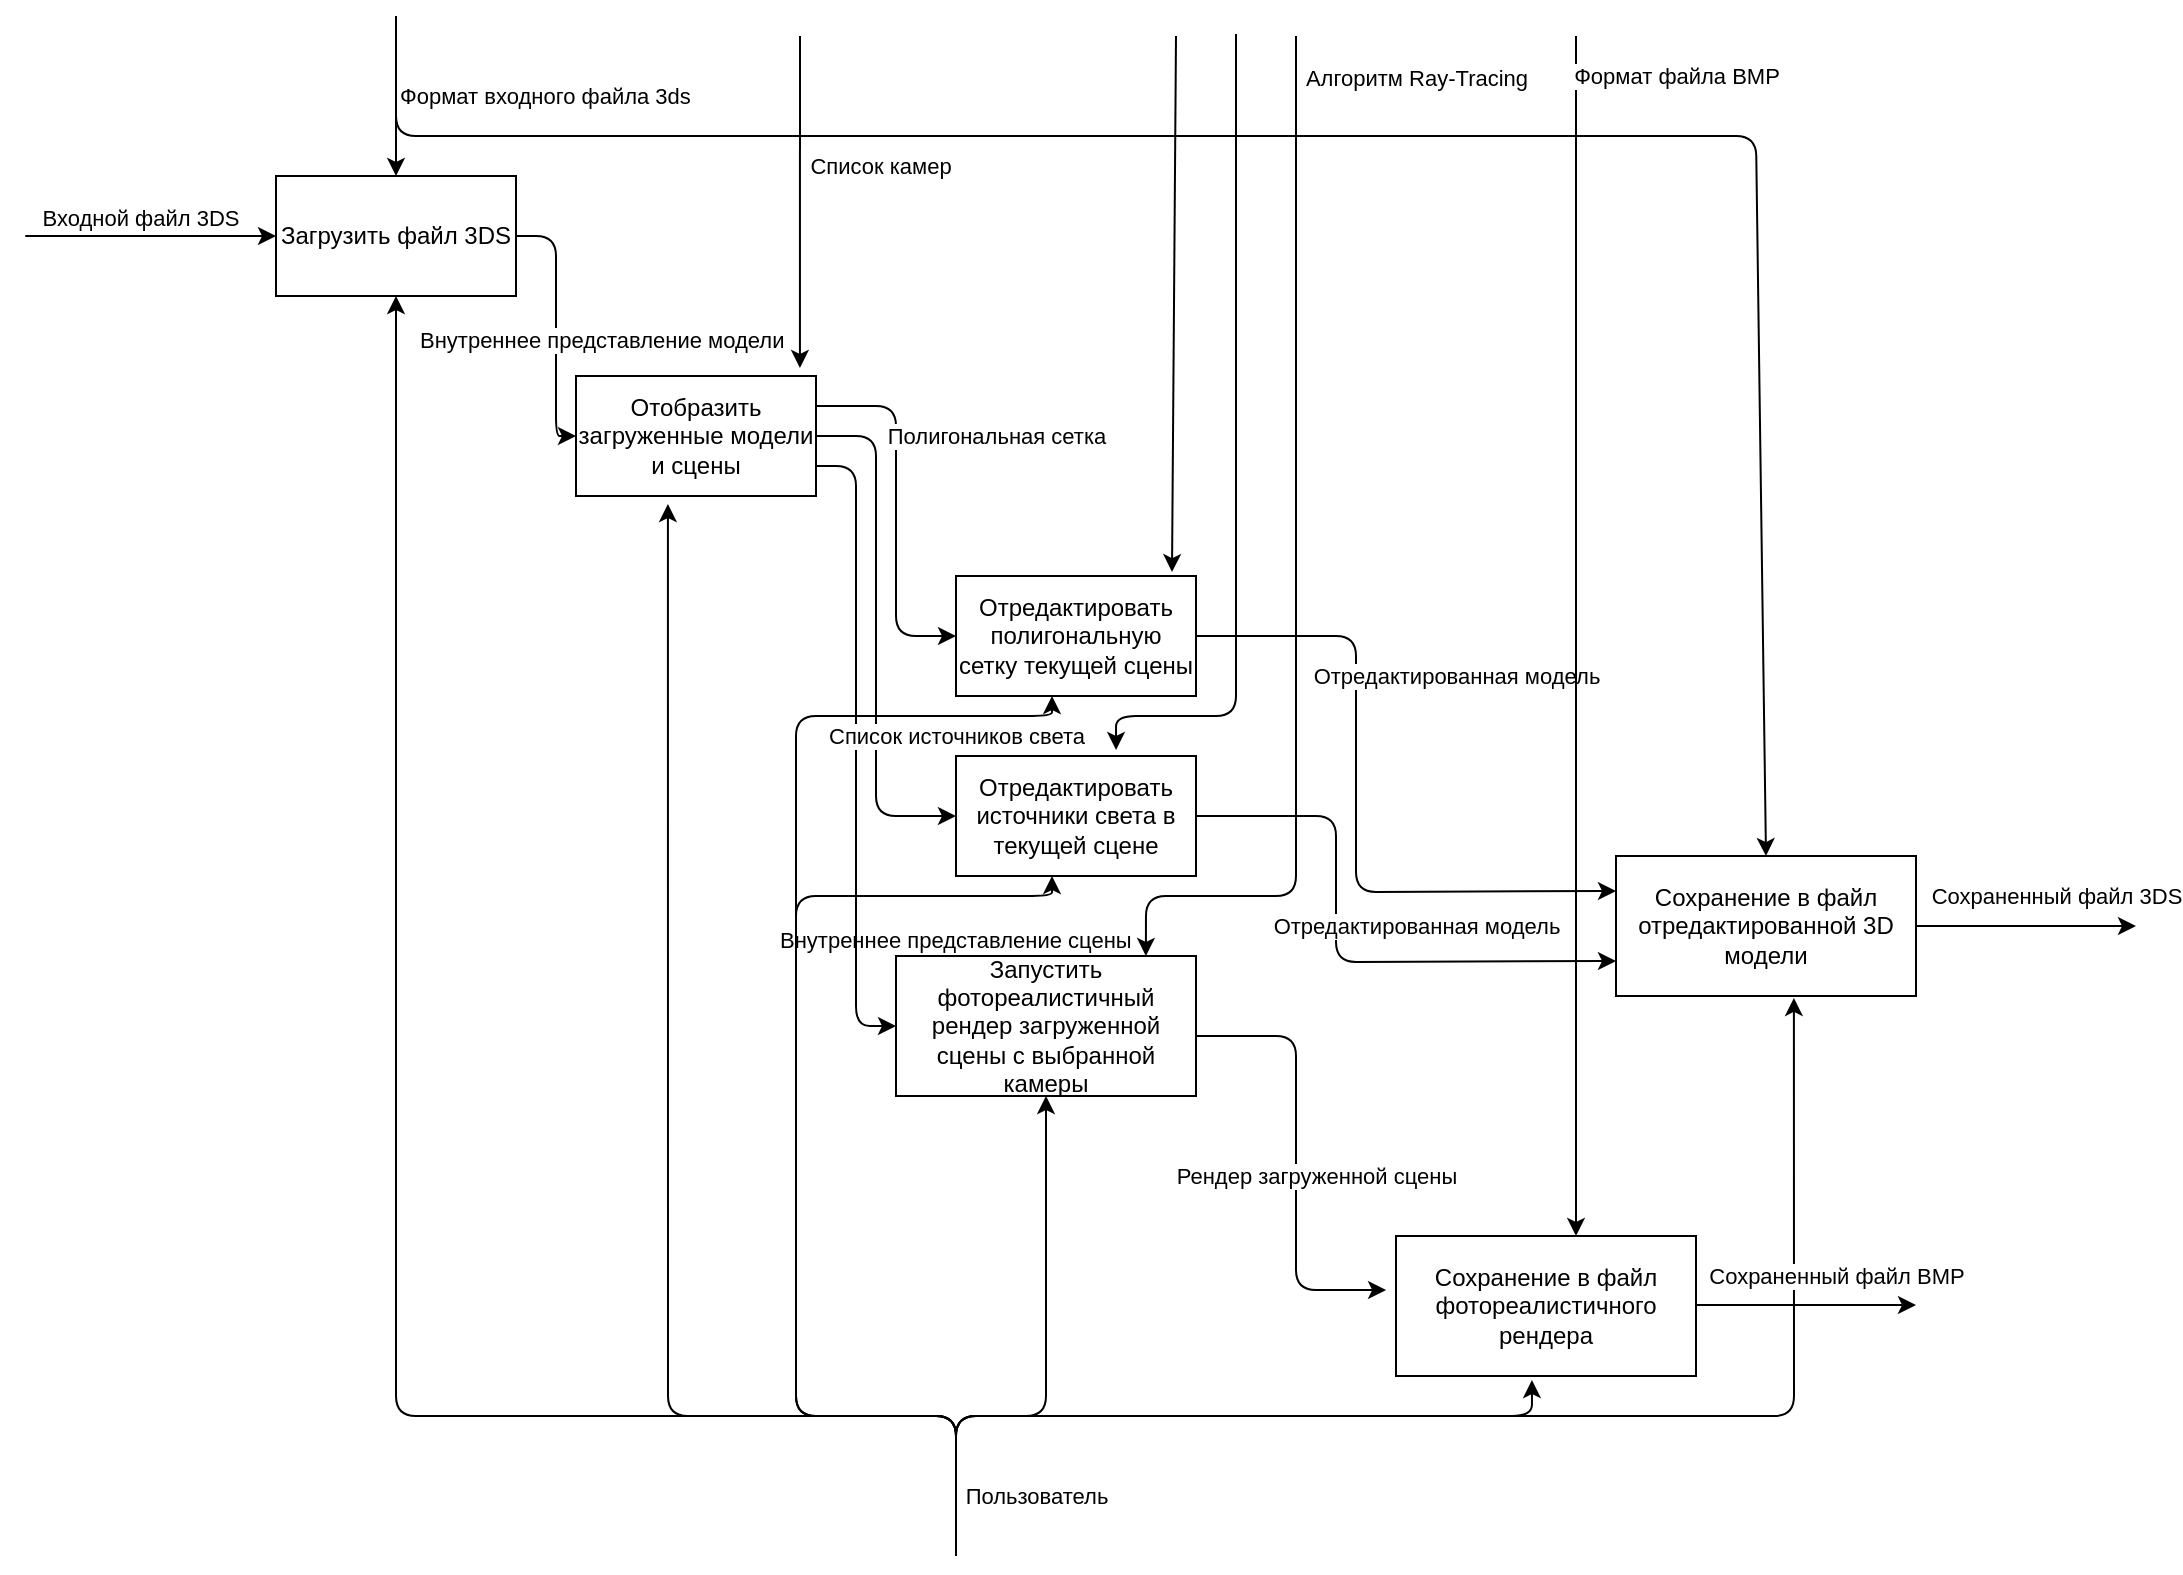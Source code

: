 <mxfile version="14.6.13" type="device"><diagram id="DJ9W40xkKcV7SykQopQK" name="Page-1"><mxGraphModel dx="1422" dy="763" grid="1" gridSize="10" guides="1" tooltips="1" connect="1" arrows="1" fold="1" page="1" pageScale="1" pageWidth="827" pageHeight="1169" math="0" shadow="0"><root><mxCell id="0"/><mxCell id="1" parent="0"/><mxCell id="JwcJQyrfDJyi_tzBj11K-1" value="Загрузить файл 3DS" style="rounded=0;whiteSpace=wrap;html=1;" vertex="1" parent="1"><mxGeometry x="140" y="100" width="120" height="60" as="geometry"/></mxCell><mxCell id="JwcJQyrfDJyi_tzBj11K-2" value="Отобразить загруженные модели и сцены" style="rounded=0;whiteSpace=wrap;html=1;" vertex="1" parent="1"><mxGeometry x="290" y="200" width="120" height="60" as="geometry"/></mxCell><mxCell id="JwcJQyrfDJyi_tzBj11K-3" value="&lt;div&gt;Отредактировать&lt;/div&gt;&lt;div&gt;полигональную сетку текущей сцены&lt;/div&gt;" style="rounded=0;whiteSpace=wrap;html=1;" vertex="1" parent="1"><mxGeometry x="480" y="300" width="120" height="60" as="geometry"/></mxCell><mxCell id="JwcJQyrfDJyi_tzBj11K-4" value="&lt;div&gt;Отредактировать&lt;/div&gt;&lt;div&gt;источники света в текущей сцене&lt;/div&gt;" style="rounded=0;whiteSpace=wrap;html=1;" vertex="1" parent="1"><mxGeometry x="480" y="390" width="120" height="60" as="geometry"/></mxCell><mxCell id="JwcJQyrfDJyi_tzBj11K-5" value="Запустить фотореалистичный&lt;br&gt;рендер загруженной сцены с выбранной камеры" style="rounded=0;whiteSpace=wrap;html=1;" vertex="1" parent="1"><mxGeometry x="450" y="490" width="150" height="70" as="geometry"/></mxCell><mxCell id="JwcJQyrfDJyi_tzBj11K-7" value="Сохранение в файл фотореалистичного рендера" style="rounded=0;whiteSpace=wrap;html=1;" vertex="1" parent="1"><mxGeometry x="700" y="630" width="150" height="70" as="geometry"/></mxCell><mxCell id="JwcJQyrfDJyi_tzBj11K-8" value="Сохранение в файл отредактированной 3D модели " style="rounded=0;whiteSpace=wrap;html=1;" vertex="1" parent="1"><mxGeometry x="810" y="440" width="150" height="70" as="geometry"/></mxCell><mxCell id="JwcJQyrfDJyi_tzBj11K-9" value="Формат входного файла 3ds" style="endArrow=classic;html=1;entryX=0.5;entryY=0;entryDx=0;entryDy=0;align=left;" edge="1" parent="1" target="JwcJQyrfDJyi_tzBj11K-1"><mxGeometry width="50" height="50" relative="1" as="geometry"><mxPoint x="200" y="20" as="sourcePoint"/><mxPoint x="230" y="370" as="targetPoint"/><Array as="points"/></mxGeometry></mxCell><mxCell id="JwcJQyrfDJyi_tzBj11K-10" value="Входной файл 3DS" style="endArrow=classic;html=1;entryX=0;entryY=0.5;entryDx=0;entryDy=0;align=center;verticalAlign=bottom;" edge="1" parent="1" target="JwcJQyrfDJyi_tzBj11K-1"><mxGeometry x="0.091" width="50" height="50" relative="1" as="geometry"><mxPoint x="30" y="130" as="sourcePoint"/><mxPoint x="210" y="110" as="targetPoint"/><Array as="points"><mxPoint x="10" y="130"/><mxPoint x="30" y="130"/></Array><mxPoint as="offset"/></mxGeometry></mxCell><mxCell id="JwcJQyrfDJyi_tzBj11K-11" value="" style="endArrow=classic;html=1;align=center;exitX=1;exitY=0.5;exitDx=0;exitDy=0;entryX=0;entryY=0.5;entryDx=0;entryDy=0;" edge="1" parent="1" source="JwcJQyrfDJyi_tzBj11K-1" target="JwcJQyrfDJyi_tzBj11K-2"><mxGeometry width="50" height="50" relative="1" as="geometry"><mxPoint x="180" y="420" as="sourcePoint"/><mxPoint x="350" y="130" as="targetPoint"/><Array as="points"><mxPoint x="280" y="130"/><mxPoint x="280" y="230"/></Array></mxGeometry></mxCell><mxCell id="JwcJQyrfDJyi_tzBj11K-20" value="Внутреннее представление модели" style="edgeLabel;align=left;verticalAlign=bottom;resizable=0;points=[];labelPosition=right;verticalLabelPosition=top;html=1;" vertex="1" connectable="0" parent="JwcJQyrfDJyi_tzBj11K-11"><mxGeometry x="-0.642" y="-2" relative="1" as="geometry"><mxPoint x="-68" y="57" as="offset"/></mxGeometry></mxCell><mxCell id="JwcJQyrfDJyi_tzBj11K-47" value="Внутреннее представление сцены" style="edgeLabel;align=left;verticalAlign=bottom;resizable=0;points=[];labelPosition=right;verticalLabelPosition=top;html=1;" vertex="1" connectable="0" parent="JwcJQyrfDJyi_tzBj11K-11"><mxGeometry x="-0.642" y="-2" relative="1" as="geometry"><mxPoint x="112" y="357" as="offset"/></mxGeometry></mxCell><mxCell id="JwcJQyrfDJyi_tzBj11K-12" value="Полигональная сетка" style="endArrow=classic;html=1;align=center;exitX=1;exitY=0.25;exitDx=0;exitDy=0;entryX=0;entryY=0.5;entryDx=0;entryDy=0;" edge="1" parent="1" source="JwcJQyrfDJyi_tzBj11K-2" target="JwcJQyrfDJyi_tzBj11K-3"><mxGeometry x="-0.405" y="50" width="50" height="50" relative="1" as="geometry"><mxPoint x="180" y="420" as="sourcePoint"/><mxPoint x="650" y="230" as="targetPoint"/><Array as="points"><mxPoint x="450" y="215"/><mxPoint x="450" y="330"/></Array><mxPoint as="offset"/></mxGeometry></mxCell><mxCell id="JwcJQyrfDJyi_tzBj11K-18" value="" style="endArrow=classic;html=1;align=center;entryX=0;entryY=0.5;entryDx=0;entryDy=0;" edge="1" parent="1" target="JwcJQyrfDJyi_tzBj11K-5"><mxGeometry width="50" height="50" relative="1" as="geometry"><mxPoint x="410" y="245" as="sourcePoint"/><mxPoint x="460" y="245" as="targetPoint"/><Array as="points"><mxPoint x="430" y="245"/><mxPoint x="430" y="415"/><mxPoint x="430" y="490"/><mxPoint x="430" y="525"/></Array></mxGeometry></mxCell><mxCell id="JwcJQyrfDJyi_tzBj11K-21" value="" style="endArrow=classic;html=1;align=center;exitX=1;exitY=0.5;exitDx=0;exitDy=0;entryX=0;entryY=0.5;entryDx=0;entryDy=0;" edge="1" parent="1" source="JwcJQyrfDJyi_tzBj11K-2" target="JwcJQyrfDJyi_tzBj11K-4"><mxGeometry width="50" height="50" relative="1" as="geometry"><mxPoint x="470" y="340" as="sourcePoint"/><mxPoint x="520" y="290" as="targetPoint"/><Array as="points"><mxPoint x="440" y="230"/><mxPoint x="440" y="420"/></Array></mxGeometry></mxCell><mxCell id="JwcJQyrfDJyi_tzBj11K-48" value="&lt;div&gt;Список источников света&lt;/div&gt;" style="edgeLabel;html=1;align=center;verticalAlign=middle;resizable=0;points=[];" vertex="1" connectable="0" parent="JwcJQyrfDJyi_tzBj11K-21"><mxGeometry x="0.5" relative="1" as="geometry"><mxPoint x="40" y="-15" as="offset"/></mxGeometry></mxCell><mxCell id="JwcJQyrfDJyi_tzBj11K-22" value="" style="endArrow=classic;html=1;align=center;exitX=1;exitY=0.5;exitDx=0;exitDy=0;entryX=0;entryY=0.75;entryDx=0;entryDy=0;" edge="1" parent="1" source="JwcJQyrfDJyi_tzBj11K-4" target="JwcJQyrfDJyi_tzBj11K-8"><mxGeometry width="50" height="50" relative="1" as="geometry"><mxPoint x="470" y="440" as="sourcePoint"/><mxPoint x="520" y="390" as="targetPoint"/><Array as="points"><mxPoint x="670" y="420"/><mxPoint x="670" y="493"/></Array></mxGeometry></mxCell><mxCell id="JwcJQyrfDJyi_tzBj11K-56" value="Отредактированная модель" style="edgeLabel;html=1;align=center;verticalAlign=middle;resizable=0;points=[];" vertex="1" connectable="0" parent="JwcJQyrfDJyi_tzBj11K-22"><mxGeometry x="0.279" y="3" relative="1" as="geometry"><mxPoint x="2" y="-15" as="offset"/></mxGeometry></mxCell><mxCell id="JwcJQyrfDJyi_tzBj11K-27" value="Рендер загруженной сцены" style="endArrow=classic;html=1;align=center;entryX=-0.033;entryY=0.386;entryDx=0;entryDy=0;entryPerimeter=0;" edge="1" parent="1" target="JwcJQyrfDJyi_tzBj11K-7"><mxGeometry x="0.081" y="10" width="50" height="50" relative="1" as="geometry"><mxPoint x="600" y="530" as="sourcePoint"/><mxPoint x="650" y="480" as="targetPoint"/><Array as="points"><mxPoint x="650" y="530"/><mxPoint x="650" y="657"/></Array><mxPoint as="offset"/></mxGeometry></mxCell><mxCell id="JwcJQyrfDJyi_tzBj11K-28" value="Отредактированная модель" style="endArrow=classic;html=1;align=center;exitX=1;exitY=0.5;exitDx=0;exitDy=0;entryX=0;entryY=0.25;entryDx=0;entryDy=0;" edge="1" parent="1" source="JwcJQyrfDJyi_tzBj11K-3" target="JwcJQyrfDJyi_tzBj11K-8"><mxGeometry x="-0.408" y="50" width="50" height="50" relative="1" as="geometry"><mxPoint x="470" y="440" as="sourcePoint"/><mxPoint x="680" y="330" as="targetPoint"/><Array as="points"><mxPoint x="680" y="330"/><mxPoint x="680" y="458"/></Array><mxPoint as="offset"/></mxGeometry></mxCell><mxCell id="JwcJQyrfDJyi_tzBj11K-29" value="" style="endArrow=classic;html=1;align=center;entryX=0.5;entryY=1;entryDx=0;entryDy=0;" edge="1" parent="1" target="JwcJQyrfDJyi_tzBj11K-1"><mxGeometry width="50" height="50" relative="1" as="geometry"><mxPoint x="480" y="790" as="sourcePoint"/><mxPoint x="480" y="740" as="targetPoint"/><Array as="points"><mxPoint x="480" y="720"/><mxPoint x="200" y="720"/></Array></mxGeometry></mxCell><mxCell id="JwcJQyrfDJyi_tzBj11K-30" value="" style="endArrow=classic;html=1;align=center;entryX=0.383;entryY=1.067;entryDx=0;entryDy=0;entryPerimeter=0;" edge="1" parent="1" target="JwcJQyrfDJyi_tzBj11K-2"><mxGeometry width="50" height="50" relative="1" as="geometry"><mxPoint x="480" y="790" as="sourcePoint"/><mxPoint x="520" y="390" as="targetPoint"/><Array as="points"><mxPoint x="480" y="720"/><mxPoint x="336" y="720"/></Array></mxGeometry></mxCell><mxCell id="JwcJQyrfDJyi_tzBj11K-31" value="" style="endArrow=classic;html=1;align=center;entryX=0.453;entryY=1.029;entryDx=0;entryDy=0;entryPerimeter=0;" edge="1" parent="1" target="JwcJQyrfDJyi_tzBj11K-7"><mxGeometry width="50" height="50" relative="1" as="geometry"><mxPoint x="480" y="790" as="sourcePoint"/><mxPoint x="530" y="740" as="targetPoint"/><Array as="points"><mxPoint x="480" y="720"/><mxPoint x="768" y="720"/></Array></mxGeometry></mxCell><mxCell id="JwcJQyrfDJyi_tzBj11K-32" value="" style="endArrow=classic;html=1;align=center;entryX=0.5;entryY=1;entryDx=0;entryDy=0;" edge="1" parent="1" target="JwcJQyrfDJyi_tzBj11K-5"><mxGeometry width="50" height="50" relative="1" as="geometry"><mxPoint x="480" y="780" as="sourcePoint"/><mxPoint x="480" y="590" as="targetPoint"/><Array as="points"><mxPoint x="480" y="720"/><mxPoint x="525" y="720"/></Array></mxGeometry></mxCell><mxCell id="JwcJQyrfDJyi_tzBj11K-33" value="" style="endArrow=classic;html=1;align=center;entryX=0.593;entryY=1.014;entryDx=0;entryDy=0;entryPerimeter=0;" edge="1" parent="1" target="JwcJQyrfDJyi_tzBj11K-8"><mxGeometry width="50" height="50" relative="1" as="geometry"><mxPoint x="480" y="790" as="sourcePoint"/><mxPoint x="480" y="480" as="targetPoint"/><Array as="points"><mxPoint x="480" y="720"/><mxPoint x="899" y="720"/></Array></mxGeometry></mxCell><mxCell id="JwcJQyrfDJyi_tzBj11K-35" value="" style="endArrow=classic;html=1;align=center;entryX=0.4;entryY=1;entryDx=0;entryDy=0;entryPerimeter=0;" edge="1" parent="1" target="JwcJQyrfDJyi_tzBj11K-4"><mxGeometry width="50" height="50" relative="1" as="geometry"><mxPoint x="480" y="790" as="sourcePoint"/><mxPoint x="530" y="460" as="targetPoint"/><Array as="points"><mxPoint x="480" y="720"/><mxPoint x="400" y="720"/><mxPoint x="400" y="460"/><mxPoint x="528" y="460"/></Array></mxGeometry></mxCell><mxCell id="JwcJQyrfDJyi_tzBj11K-36" value="Пользователь" style="endArrow=classic;html=1;align=center;entryX=0.4;entryY=1;entryDx=0;entryDy=0;entryPerimeter=0;" edge="1" parent="1"><mxGeometry x="-0.906" y="-40" width="50" height="50" relative="1" as="geometry"><mxPoint x="480" y="790" as="sourcePoint"/><mxPoint x="528" y="360" as="targetPoint"/><Array as="points"><mxPoint x="480" y="720"/><mxPoint x="400" y="720"/><mxPoint x="400" y="370"/><mxPoint x="528" y="370"/></Array><mxPoint as="offset"/></mxGeometry></mxCell><mxCell id="JwcJQyrfDJyi_tzBj11K-37" value="Сохраненный файл 3DS" style="endArrow=classic;html=1;align=center;exitX=1;exitY=0.5;exitDx=0;exitDy=0;" edge="1" parent="1" source="JwcJQyrfDJyi_tzBj11K-8"><mxGeometry x="0.273" y="15" width="50" height="50" relative="1" as="geometry"><mxPoint x="470" y="430" as="sourcePoint"/><mxPoint x="1070" y="475" as="targetPoint"/><mxPoint as="offset"/></mxGeometry></mxCell><mxCell id="JwcJQyrfDJyi_tzBj11K-38" value="Сохраненный файл BMP" style="endArrow=classic;html=1;align=center;exitX=1;exitY=0.5;exitDx=0;exitDy=0;" edge="1" parent="1"><mxGeometry x="0.273" y="15" width="50" height="50" relative="1" as="geometry"><mxPoint x="850" y="664.5" as="sourcePoint"/><mxPoint x="960" y="664.5" as="targetPoint"/><mxPoint as="offset"/></mxGeometry></mxCell><mxCell id="JwcJQyrfDJyi_tzBj11K-39" value="" style="endArrow=classic;html=1;align=center;entryX=0.933;entryY=-0.067;entryDx=0;entryDy=0;entryPerimeter=0;" edge="1" parent="1" target="JwcJQyrfDJyi_tzBj11K-2"><mxGeometry width="50" height="50" relative="1" as="geometry"><mxPoint x="402" y="30" as="sourcePoint"/><mxPoint x="520" y="380" as="targetPoint"/></mxGeometry></mxCell><mxCell id="JwcJQyrfDJyi_tzBj11K-40" value="Список камер" style="edgeLabel;html=1;align=center;verticalAlign=middle;resizable=0;points=[];" vertex="1" connectable="0" parent="JwcJQyrfDJyi_tzBj11K-39"><mxGeometry x="-0.222" relative="1" as="geometry"><mxPoint x="40" as="offset"/></mxGeometry></mxCell><mxCell id="JwcJQyrfDJyi_tzBj11K-41" value="" style="endArrow=classic;html=1;align=center;entryX=0.667;entryY=-0.05;entryDx=0;entryDy=0;entryPerimeter=0;" edge="1" parent="1" target="JwcJQyrfDJyi_tzBj11K-4"><mxGeometry width="50" height="50" relative="1" as="geometry"><mxPoint x="620" y="29" as="sourcePoint"/><mxPoint x="620" y="380" as="targetPoint"/><Array as="points"><mxPoint x="620" y="370"/><mxPoint x="560" y="370"/></Array></mxGeometry></mxCell><mxCell id="JwcJQyrfDJyi_tzBj11K-45" value="" style="endArrow=classic;html=1;align=center;entryX=0.833;entryY=0;entryDx=0;entryDy=0;entryPerimeter=0;" edge="1" parent="1" target="JwcJQyrfDJyi_tzBj11K-5"><mxGeometry width="50" height="50" relative="1" as="geometry"><mxPoint x="650" y="30" as="sourcePoint"/><mxPoint x="660" y="470" as="targetPoint"/><Array as="points"><mxPoint x="650" y="460"/><mxPoint x="575" y="460"/></Array></mxGeometry></mxCell><mxCell id="JwcJQyrfDJyi_tzBj11K-46" value="Алгоритм Ray-Tracing" style="edgeLabel;html=1;align=center;verticalAlign=middle;resizable=0;points=[];" vertex="1" connectable="0" parent="JwcJQyrfDJyi_tzBj11K-45"><mxGeometry x="-0.453" y="2" relative="1" as="geometry"><mxPoint x="58" y="-126" as="offset"/></mxGeometry></mxCell><mxCell id="JwcJQyrfDJyi_tzBj11K-51" value="" style="endArrow=classic;html=1;entryX=0.5;entryY=0;entryDx=0;entryDy=0;align=left;" edge="1" parent="1" target="JwcJQyrfDJyi_tzBj11K-8"><mxGeometry width="50" height="50" relative="1" as="geometry"><mxPoint x="200" y="20" as="sourcePoint"/><mxPoint x="210" y="110" as="targetPoint"/><Array as="points"><mxPoint x="200" y="80"/><mxPoint x="880" y="80"/></Array></mxGeometry></mxCell><mxCell id="JwcJQyrfDJyi_tzBj11K-53" value="" style="endArrow=classic;html=1;align=center;" edge="1" parent="1"><mxGeometry width="50" height="50" relative="1" as="geometry"><mxPoint x="790" y="30" as="sourcePoint"/><mxPoint x="790" y="630" as="targetPoint"/></mxGeometry></mxCell><mxCell id="JwcJQyrfDJyi_tzBj11K-54" value="Формат файла BMP" style="edgeLabel;html=1;align=center;verticalAlign=middle;resizable=0;points=[];" vertex="1" connectable="0" parent="JwcJQyrfDJyi_tzBj11K-53"><mxGeometry x="-0.89" relative="1" as="geometry"><mxPoint x="50" y="-13" as="offset"/></mxGeometry></mxCell><mxCell id="JwcJQyrfDJyi_tzBj11K-55" value="" style="endArrow=classic;html=1;align=center;entryX=0.9;entryY=-0.033;entryDx=0;entryDy=0;entryPerimeter=0;" edge="1" parent="1" target="JwcJQyrfDJyi_tzBj11K-3"><mxGeometry width="50" height="50" relative="1" as="geometry"><mxPoint x="590" y="30" as="sourcePoint"/><mxPoint x="590" y="120" as="targetPoint"/></mxGeometry></mxCell></root></mxGraphModel></diagram></mxfile>